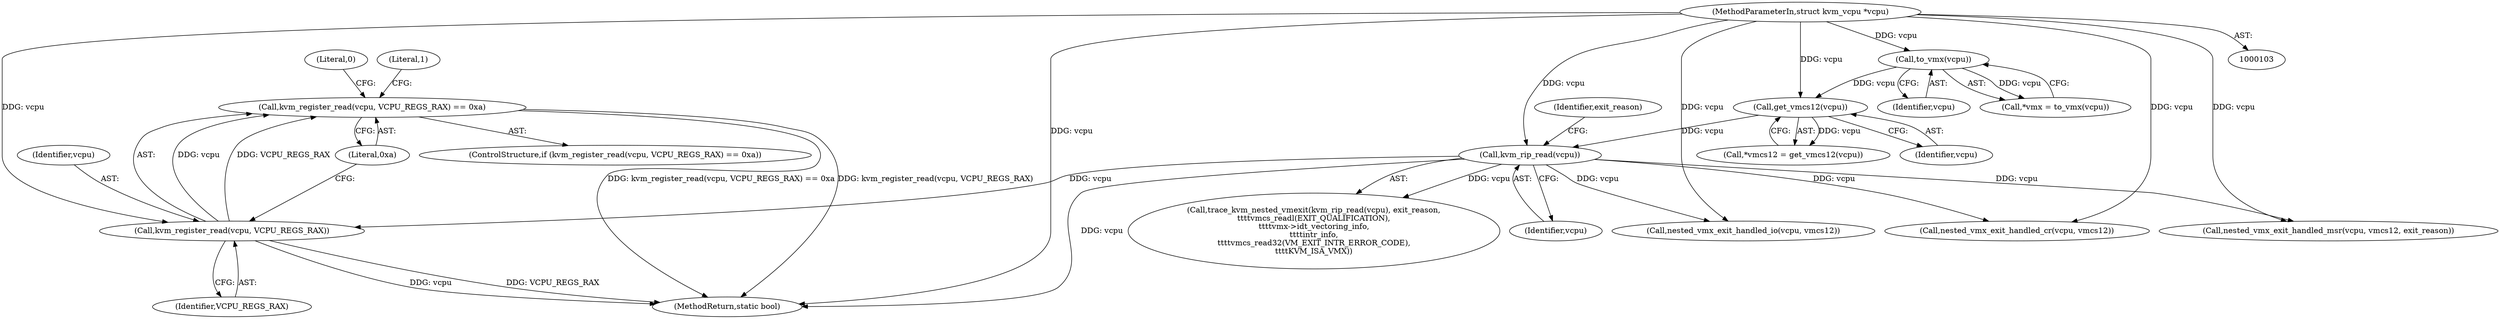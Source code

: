 digraph "0_linux_a642fc305053cc1c6e47e4f4df327895747ab485@API" {
"1000221" [label="(Call,kvm_register_read(vcpu, VCPU_REGS_RAX) == 0xa)"];
"1000222" [label="(Call,kvm_register_read(vcpu, VCPU_REGS_RAX))"];
"1000128" [label="(Call,kvm_rip_read(vcpu))"];
"1000119" [label="(Call,get_vmcs12(vcpu))"];
"1000114" [label="(Call,to_vmx(vcpu))"];
"1000104" [label="(MethodParameterIn,struct kvm_vcpu *vcpu)"];
"1000112" [label="(Call,*vmx = to_vmx(vcpu))"];
"1000269" [label="(Call,nested_vmx_exit_handled_cr(vcpu, vmcs12))"];
"1000223" [label="(Identifier,vcpu)"];
"1000229" [label="(Literal,1)"];
"1000114" [label="(Call,to_vmx(vcpu))"];
"1000227" [label="(Literal,0)"];
"1000222" [label="(Call,kvm_register_read(vcpu, VCPU_REGS_RAX))"];
"1000128" [label="(Call,kvm_rip_read(vcpu))"];
"1000225" [label="(Literal,0xa)"];
"1000279" [label="(Call,nested_vmx_exit_handled_io(vcpu, vmcs12))"];
"1000224" [label="(Identifier,VCPU_REGS_RAX)"];
"1000221" [label="(Call,kvm_register_read(vcpu, VCPU_REGS_RAX) == 0xa)"];
"1000115" [label="(Identifier,vcpu)"];
"1000129" [label="(Identifier,vcpu)"];
"1000341" [label="(MethodReturn,static bool)"];
"1000220" [label="(ControlStructure,if (kvm_register_read(vcpu, VCPU_REGS_RAX) == 0xa))"];
"1000104" [label="(MethodParameterIn,struct kvm_vcpu *vcpu)"];
"1000130" [label="(Identifier,exit_reason)"];
"1000285" [label="(Call,nested_vmx_exit_handled_msr(vcpu, vmcs12, exit_reason))"];
"1000127" [label="(Call,trace_kvm_nested_vmexit(kvm_rip_read(vcpu), exit_reason,\n\t\t\t\tvmcs_readl(EXIT_QUALIFICATION),\n\t\t\t\tvmx->idt_vectoring_info,\n\t\t\t\tintr_info,\n\t\t\t\tvmcs_read32(VM_EXIT_INTR_ERROR_CODE),\n\t\t\t\tKVM_ISA_VMX))"];
"1000117" [label="(Call,*vmcs12 = get_vmcs12(vcpu))"];
"1000120" [label="(Identifier,vcpu)"];
"1000119" [label="(Call,get_vmcs12(vcpu))"];
"1000221" -> "1000220"  [label="AST: "];
"1000221" -> "1000225"  [label="CFG: "];
"1000222" -> "1000221"  [label="AST: "];
"1000225" -> "1000221"  [label="AST: "];
"1000227" -> "1000221"  [label="CFG: "];
"1000229" -> "1000221"  [label="CFG: "];
"1000221" -> "1000341"  [label="DDG: kvm_register_read(vcpu, VCPU_REGS_RAX) == 0xa"];
"1000221" -> "1000341"  [label="DDG: kvm_register_read(vcpu, VCPU_REGS_RAX)"];
"1000222" -> "1000221"  [label="DDG: vcpu"];
"1000222" -> "1000221"  [label="DDG: VCPU_REGS_RAX"];
"1000222" -> "1000224"  [label="CFG: "];
"1000223" -> "1000222"  [label="AST: "];
"1000224" -> "1000222"  [label="AST: "];
"1000225" -> "1000222"  [label="CFG: "];
"1000222" -> "1000341"  [label="DDG: vcpu"];
"1000222" -> "1000341"  [label="DDG: VCPU_REGS_RAX"];
"1000128" -> "1000222"  [label="DDG: vcpu"];
"1000104" -> "1000222"  [label="DDG: vcpu"];
"1000128" -> "1000127"  [label="AST: "];
"1000128" -> "1000129"  [label="CFG: "];
"1000129" -> "1000128"  [label="AST: "];
"1000130" -> "1000128"  [label="CFG: "];
"1000128" -> "1000341"  [label="DDG: vcpu"];
"1000128" -> "1000127"  [label="DDG: vcpu"];
"1000119" -> "1000128"  [label="DDG: vcpu"];
"1000104" -> "1000128"  [label="DDG: vcpu"];
"1000128" -> "1000269"  [label="DDG: vcpu"];
"1000128" -> "1000279"  [label="DDG: vcpu"];
"1000128" -> "1000285"  [label="DDG: vcpu"];
"1000119" -> "1000117"  [label="AST: "];
"1000119" -> "1000120"  [label="CFG: "];
"1000120" -> "1000119"  [label="AST: "];
"1000117" -> "1000119"  [label="CFG: "];
"1000119" -> "1000117"  [label="DDG: vcpu"];
"1000114" -> "1000119"  [label="DDG: vcpu"];
"1000104" -> "1000119"  [label="DDG: vcpu"];
"1000114" -> "1000112"  [label="AST: "];
"1000114" -> "1000115"  [label="CFG: "];
"1000115" -> "1000114"  [label="AST: "];
"1000112" -> "1000114"  [label="CFG: "];
"1000114" -> "1000112"  [label="DDG: vcpu"];
"1000104" -> "1000114"  [label="DDG: vcpu"];
"1000104" -> "1000103"  [label="AST: "];
"1000104" -> "1000341"  [label="DDG: vcpu"];
"1000104" -> "1000269"  [label="DDG: vcpu"];
"1000104" -> "1000279"  [label="DDG: vcpu"];
"1000104" -> "1000285"  [label="DDG: vcpu"];
}
